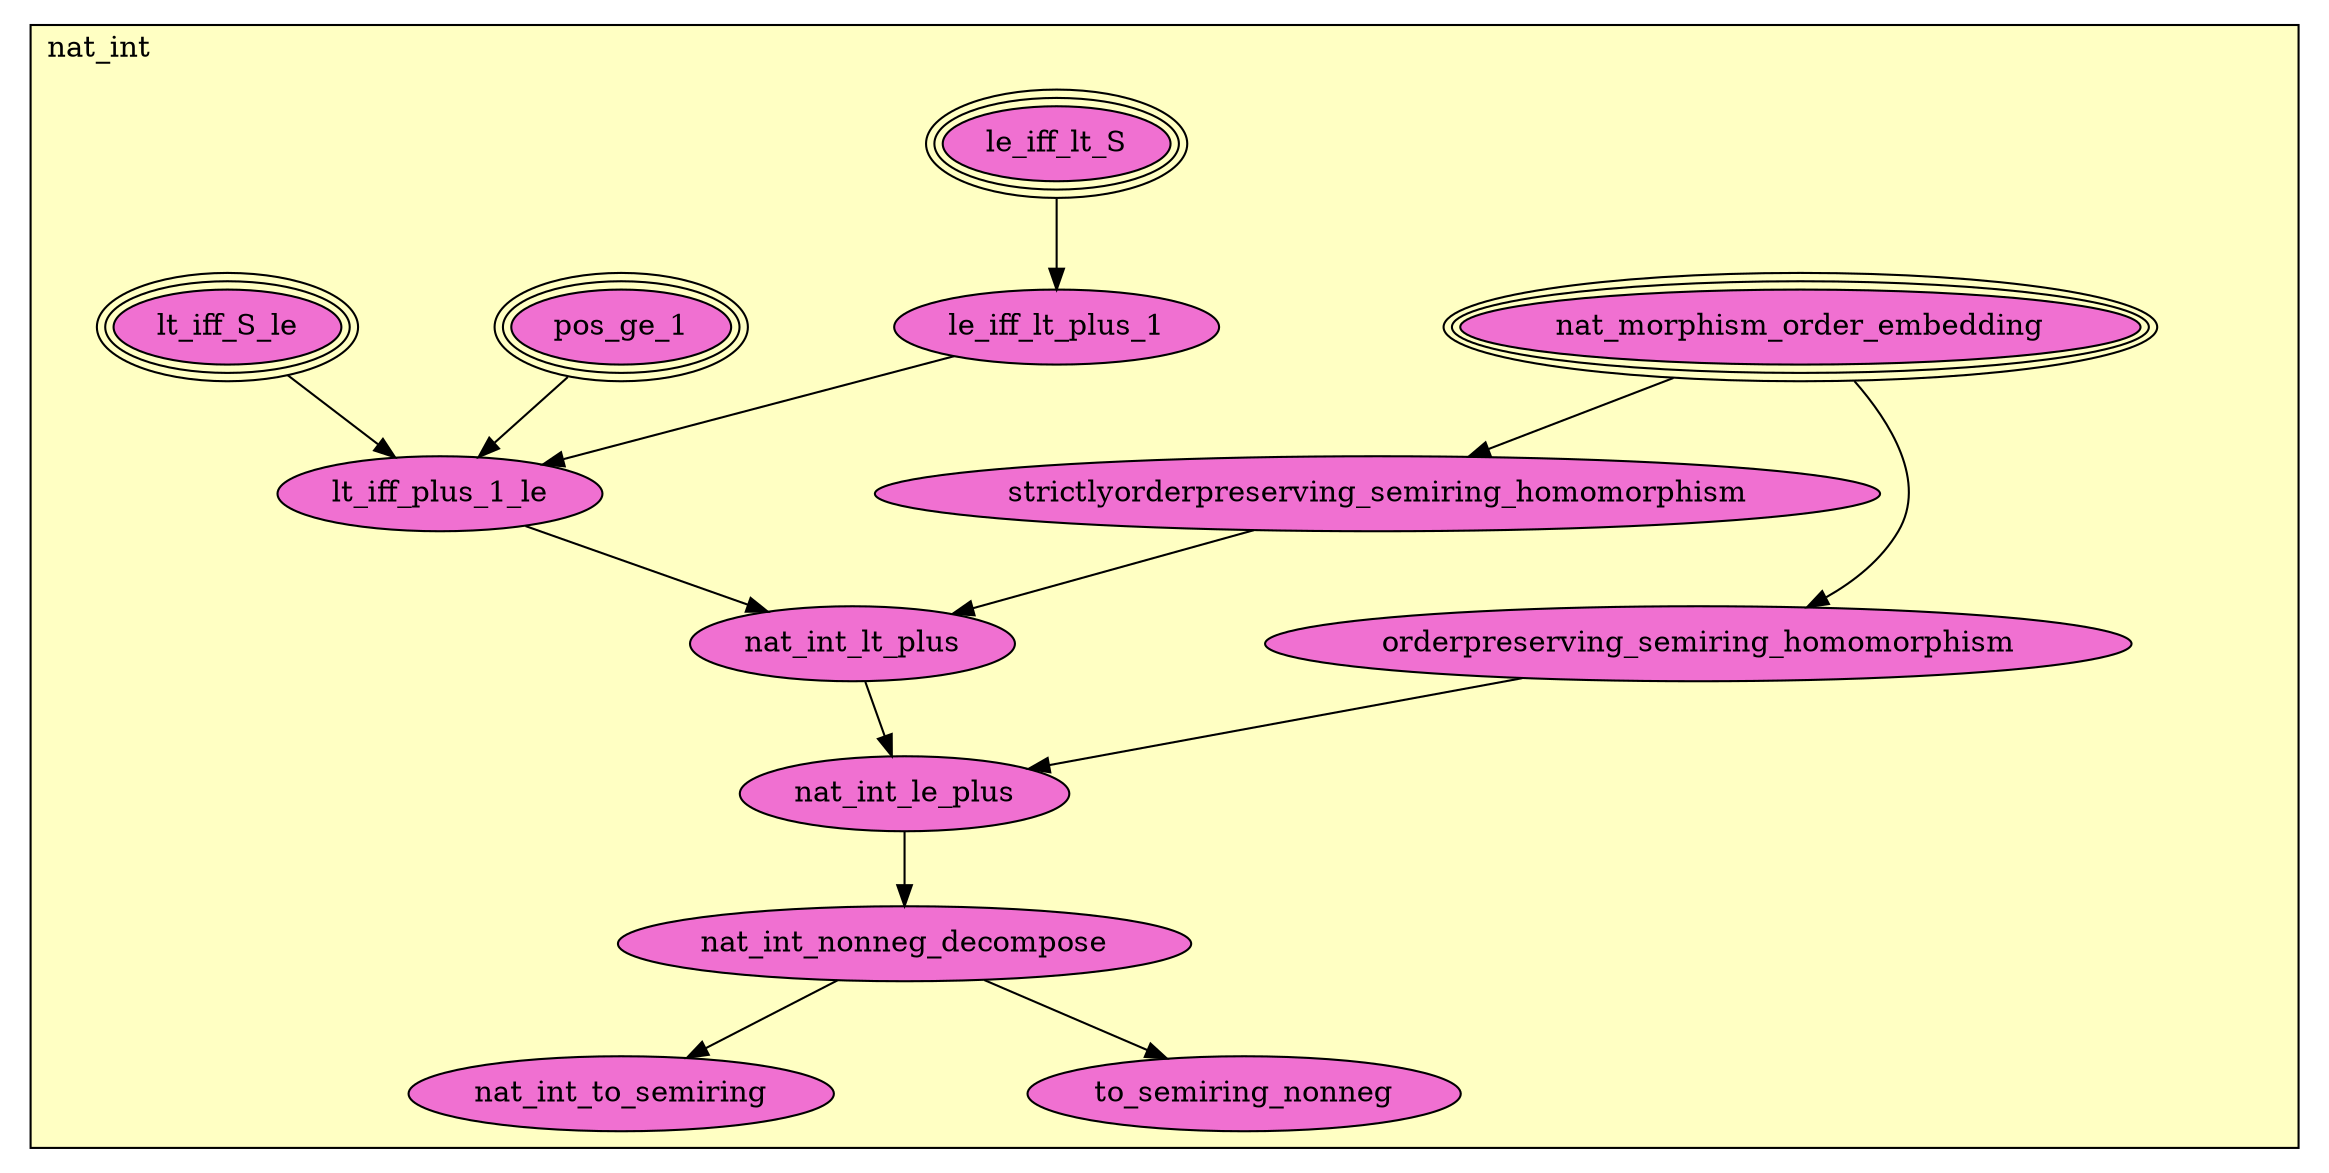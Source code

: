 digraph HoTT_Classes_orders_nat_int {
  graph [ratio=0.5]
  node [style=filled]
nat_int_nat_morphism_order_embedding [label="nat_morphism_order_embedding", URL=<nat_int.html#nat_morphism_order_embedding>, peripheries=3, fillcolor="#F070D1"] ;
nat_int_strictlyorderpreserving_semiring_homomorphism [label="strictlyorderpreserving_semiring_homomorphism", URL=<nat_int.html#strictlyorderpreserving_semiring_homomorphism>, fillcolor="#F070D1"] ;
nat_int_orderpreserving_semiring_homomorphism [label="orderpreserving_semiring_homomorphism", URL=<nat_int.html#orderpreserving_semiring_homomorphism>, fillcolor="#F070D1"] ;
nat_int_le_iff_lt_S [label="le_iff_lt_S", URL=<nat_int.html#le_iff_lt_S>, peripheries=3, fillcolor="#F070D1"] ;
nat_int_le_iff_lt_plus_1 [label="le_iff_lt_plus_1", URL=<nat_int.html#le_iff_lt_plus_1>, fillcolor="#F070D1"] ;
nat_int_pos_ge_1 [label="pos_ge_1", URL=<nat_int.html#pos_ge_1>, peripheries=3, fillcolor="#F070D1"] ;
nat_int_lt_iff_S_le [label="lt_iff_S_le", URL=<nat_int.html#lt_iff_S_le>, peripheries=3, fillcolor="#F070D1"] ;
nat_int_lt_iff_plus_1_le [label="lt_iff_plus_1_le", URL=<nat_int.html#lt_iff_plus_1_le>, fillcolor="#F070D1"] ;
nat_int_nat_int_lt_plus [label="nat_int_lt_plus", URL=<nat_int.html#nat_int_lt_plus>, fillcolor="#F070D1"] ;
nat_int_nat_int_le_plus [label="nat_int_le_plus", URL=<nat_int.html#nat_int_le_plus>, fillcolor="#F070D1"] ;
nat_int_nat_int_nonneg_decompose [label="nat_int_nonneg_decompose", URL=<nat_int.html#nat_int_nonneg_decompose>, fillcolor="#F070D1"] ;
nat_int_nat_int_to_semiring [label="nat_int_to_semiring", URL=<nat_int.html#nat_int_to_semiring>, fillcolor="#F070D1"] ;
nat_int_to_semiring_nonneg [label="to_semiring_nonneg", URL=<nat_int.html#to_semiring_nonneg>, fillcolor="#F070D1"] ;
  nat_int_nat_morphism_order_embedding -> nat_int_strictlyorderpreserving_semiring_homomorphism [] ;
  nat_int_nat_morphism_order_embedding -> nat_int_orderpreserving_semiring_homomorphism [] ;
  nat_int_strictlyorderpreserving_semiring_homomorphism -> nat_int_nat_int_lt_plus [] ;
  nat_int_orderpreserving_semiring_homomorphism -> nat_int_nat_int_le_plus [] ;
  nat_int_le_iff_lt_S -> nat_int_le_iff_lt_plus_1 [] ;
  nat_int_le_iff_lt_plus_1 -> nat_int_lt_iff_plus_1_le [] ;
  nat_int_pos_ge_1 -> nat_int_lt_iff_plus_1_le [] ;
  nat_int_lt_iff_S_le -> nat_int_lt_iff_plus_1_le [] ;
  nat_int_lt_iff_plus_1_le -> nat_int_nat_int_lt_plus [] ;
  nat_int_nat_int_lt_plus -> nat_int_nat_int_le_plus [] ;
  nat_int_nat_int_le_plus -> nat_int_nat_int_nonneg_decompose [] ;
  nat_int_nat_int_nonneg_decompose -> nat_int_nat_int_to_semiring [] ;
  nat_int_nat_int_nonneg_decompose -> nat_int_to_semiring_nonneg [] ;
subgraph cluster_nat_int { label="nat_int"; fillcolor="#FFFFC3"; labeljust=l; style=filled 
nat_int_to_semiring_nonneg; nat_int_nat_int_to_semiring; nat_int_nat_int_nonneg_decompose; nat_int_nat_int_le_plus; nat_int_nat_int_lt_plus; nat_int_lt_iff_plus_1_le; nat_int_lt_iff_S_le; nat_int_pos_ge_1; nat_int_le_iff_lt_plus_1; nat_int_le_iff_lt_S; nat_int_orderpreserving_semiring_homomorphism; nat_int_strictlyorderpreserving_semiring_homomorphism; nat_int_nat_morphism_order_embedding; };
} /* END */
